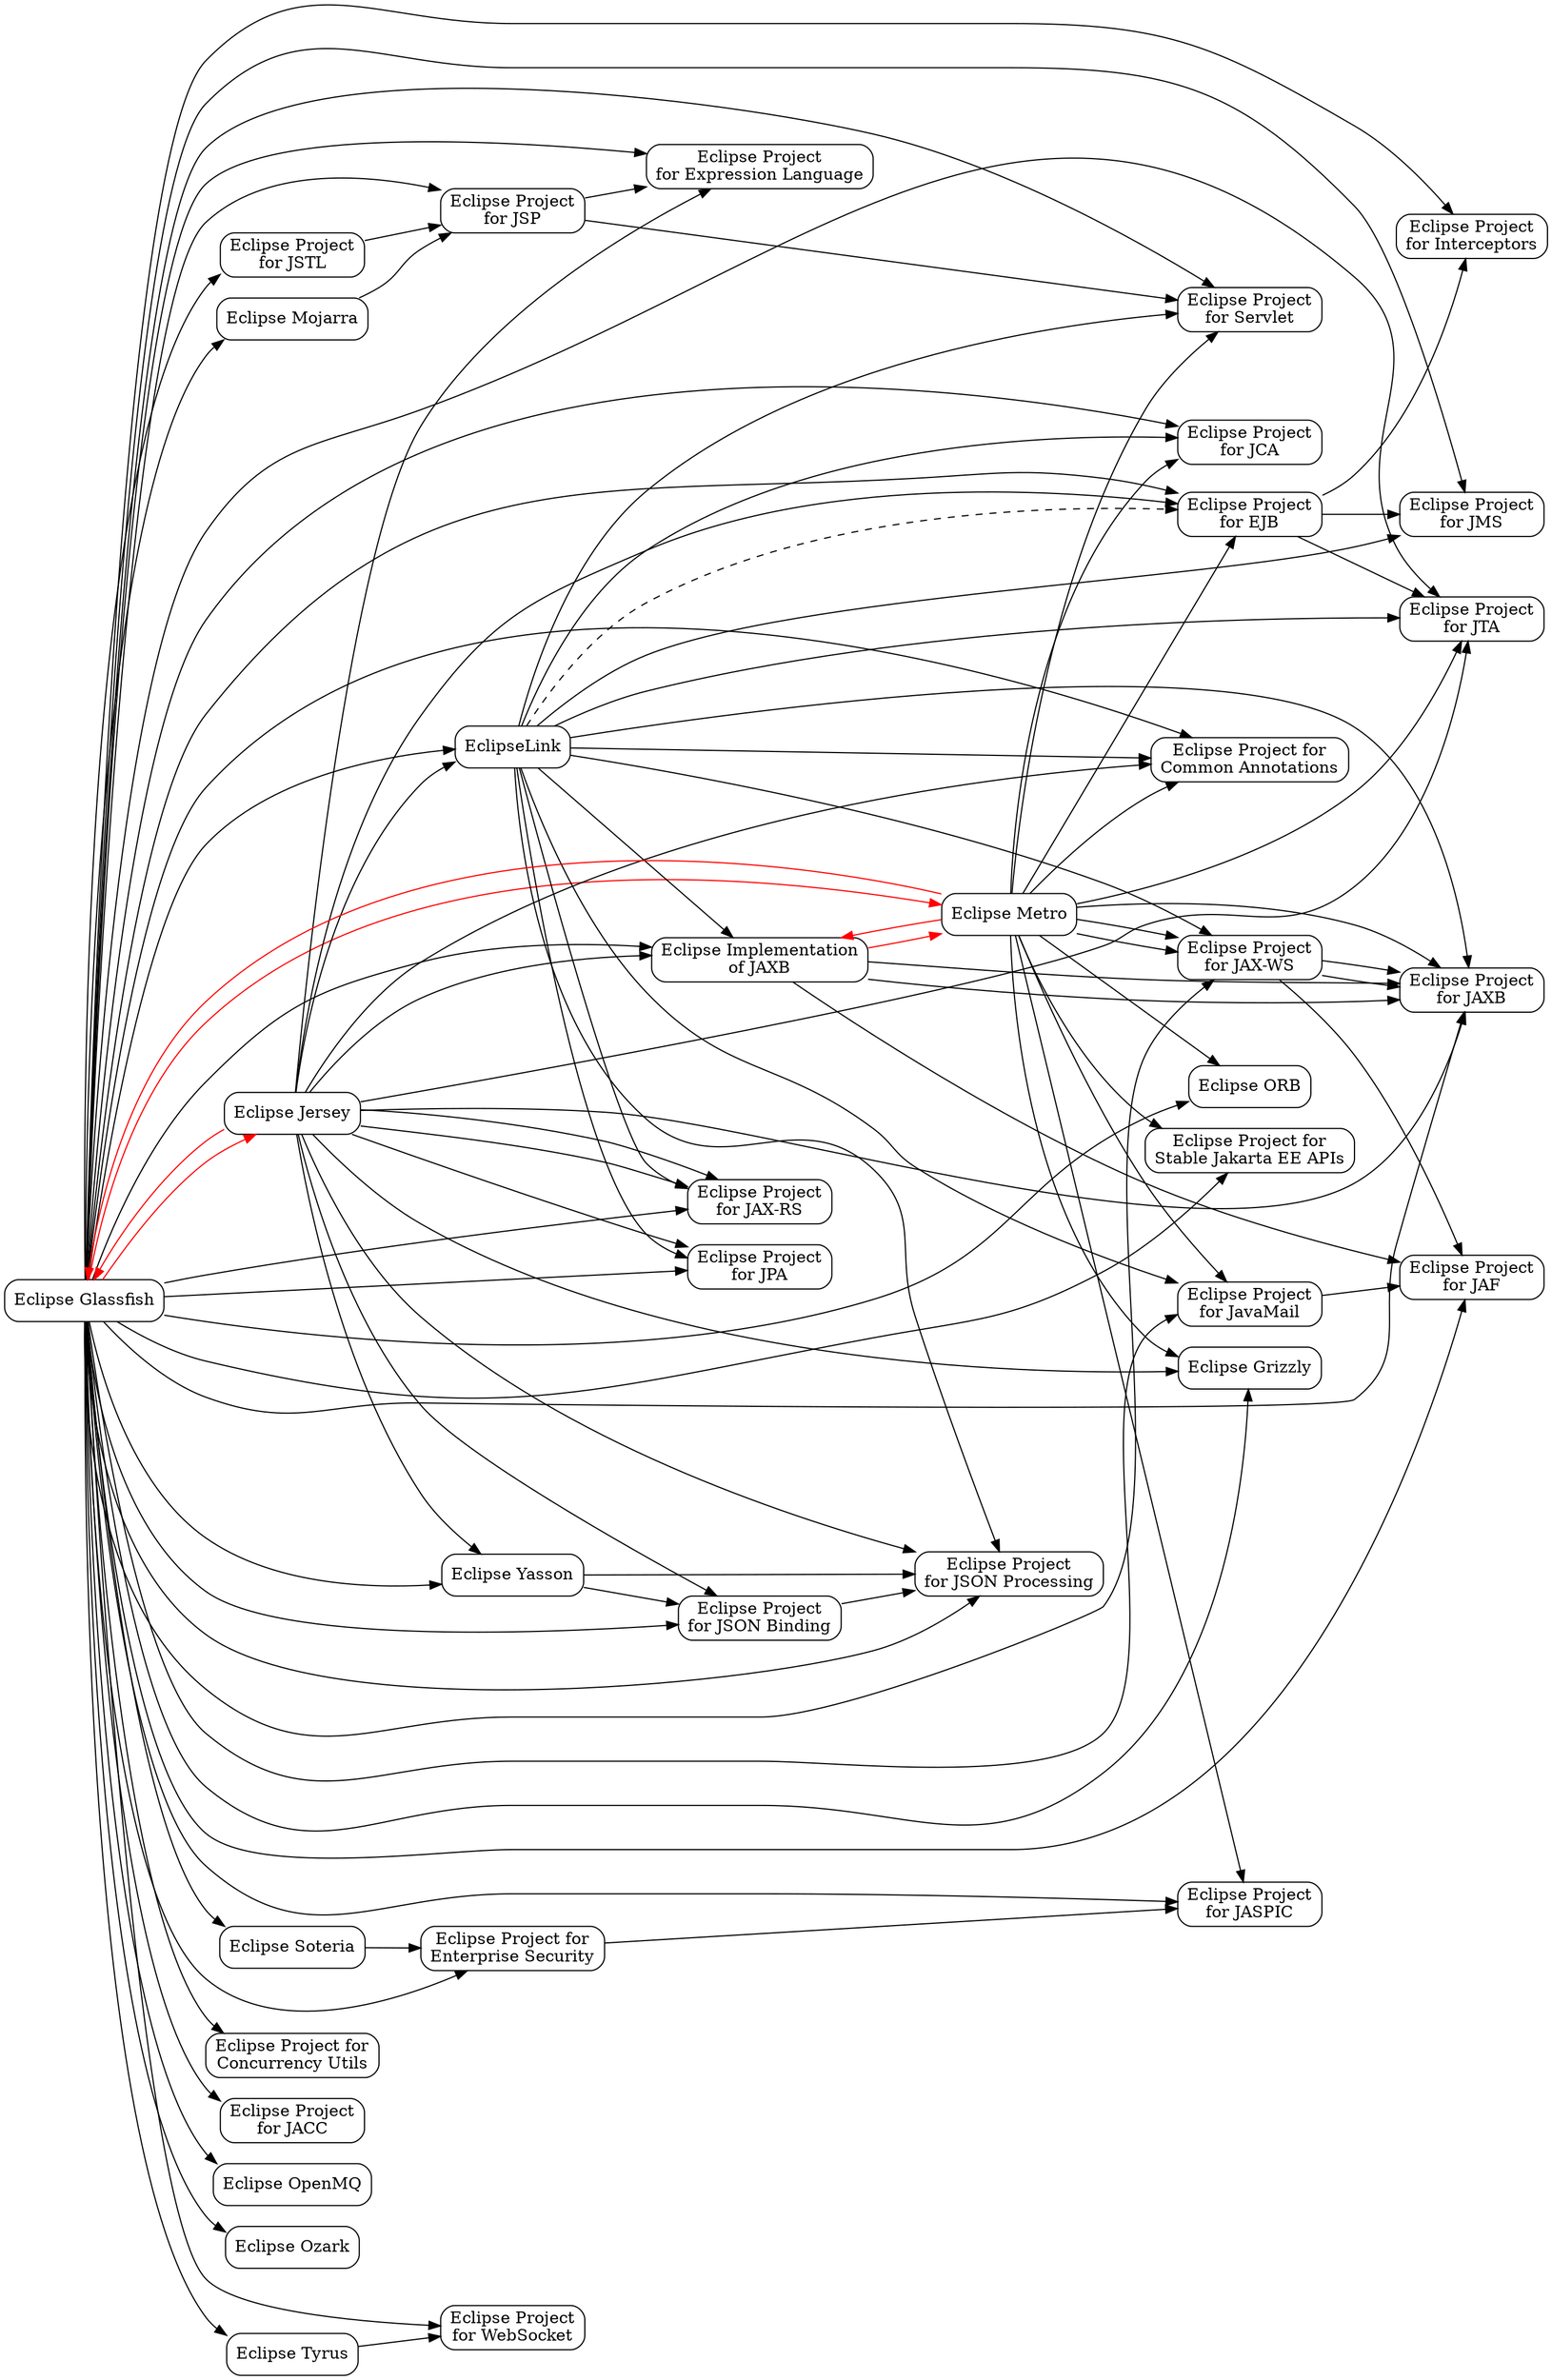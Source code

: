 /********************************************************************************
 * Copyright (c) 2018 Contributors to the Eclipse Foundation
 * 
 * See the NOTICE file(s) distributed with this work for additional
 * information regarding copyright ownership.
 * 
 * This program and the accompanying materials are made available under the
 * terms of the Eclipse Distribution License v. 1.0 which is available at
 * http://www.eclipse.org/org/documents/edl-v10.php.
 * 
 * SPDX-License-Identifier: BSD-3-Clause
 ********************************************************************************/

// This file defines a graph of the relationship between the
// EE4J Projects that make up Jakarta EE.
//
// Render using Graphviz.
// e.g. 
// > dot dependencies.dot -Tsvg > dependencies.svg
//

digraph G {
	rankdir=LR;
	rank=same;

	// Eclipse project nodes
	// Projects that provide definitions or implementations of the
	// specifications go here. All nodes that represent
	// projects are prefixed with "project_"
	
	node[ shape=box, style="rounded" ]
	project_glassfish[ label="Eclipse Glassfish", URL="https://projects.eclipse.org/projects/ee4j.glassfish" ];
	project_ca[ label="Eclipse Project for\nCommon Annotations", URL="https://projects.eclipse.org/projects/ee4j.ca" ];
	project_cu[ label="Eclipse Project for\nConcurrency Utils", URL="https://projects.eclipse.org/projects/ee4j.cu" ];
	project_eclipselink[ label="EclipseLink", URL="https://projects.eclipse.org/projects/ee4j.eclipselink" ];
	project_ejb[ label="Eclipse Project\nfor EJB", URL="https://projects.eclipse.org/proposals/eclipse-project-ejb" ];
	project_el[ label="Eclipse Project\nfor Expression Language", URL="https://projects.eclipse.org/projects/ee4j.el" ];
	project_es[ label="Eclipse Project for\nEnterprise Security", URL="https://projects.eclipse.org/projects/ee4j.es/" ];
	project_grizzly[ label="Eclipse Grizzly", URL="https://projects.eclipse.org/projects/ee4j.grizzly" ];
	project_interceptors[ label="Eclipse Project\nfor Interceptors", URL="https://projects.eclipse.org/proposals/eclipse-project-interceptors" ];
	project_jacc[label="Eclipse Project\nfor JACC", URL="https://projects.eclipse.org/projects/ee4j.jacc" ];
	project_jaf[ label="Eclipse Project\nfor JAF", URL="https://projects.eclipse.org/proposals/eclipse-project-jaf" ];
	project_javamail[ label="Eclipse Project\nfor JavaMail", URL="https://projects.eclipse.org/projects/ee4j.javamail" ];
	project_jaspic[label="Eclipse Project\nfor JASPIC", URL="https://projects.eclipse.org/projects/ee4j.jaspic" ]; 
	project_jaxb[ label="Eclipse Project\nfor JAXB", URL="https://projects.eclipse.org/proposals/eclipse-project-jaxb" ];
	project_jaxb_impl[ label="Eclipse Implementation\nof JAXB", URL="https://projects.eclipse.org/proposals/eclipse-implementation-jaxb" ];
	project_jaxrs[ label="Eclipse Project\nfor JAX-RS", URL="https://projects.eclipse.org/projects/ee4j.jaxrs" ];
	project_jaxws[ label="Eclipse Project\nfor JAX-WS", URL="https://projects.eclipse.org/proposals/eclipse-project-jax-ws" ];
	project_jca[ label="Eclipse Project\nfor JCA", URL="https://projects.eclipse.org/proposals/eclipse-project-jca" ];
	project_jersey[ label="Eclipse Jersey", URL="https://projects.eclipse.org/projects/ee4j.jersey" ];
	project_jms[ label="Eclipse Project\nfor JMS", URL="https://projects.eclipse.org/projects/ee4j.jms" ];
	project_jpa[ label="Eclipse Project\nfor JPA", URL="https://projects.eclipse.org/projects/ee4j.jpa" ]
	project_jsonp[ label="Eclipse Project\nfor JSON Processing", URL="https://projects.eclipse.org/projects/ee4j.jsonp" ];
	project_jsonb[ label="Eclipse Project\nfor JSON Binding", URL="https://projects.eclipse.org/projects/ee4j.jsonb" ];
	project_yasson[ label="Eclipse Yasson", URL="https://projects.eclipse.org/projects/ee4j.yasson" ];
	project_jsp[ label="Eclipse Project\nfor JSP", URL="https://projects.eclipse.org/projects/ee4j.jsp" ];
	project_jstl[ label="Eclipse Project\nfor JSTL", URL="https://projects.eclipse.org/projects/ee4j.jstl"  ];
	project_jta[ label="Eclipse Project\nfor JTA", URL="https://projects.eclipse.org/projects/ee4j.jta" ];
	project_metro[ label="Eclipse Metro", URL="https://projects.eclipse.org/proposals/eclipse-metro" ];
	project_mojarra[ label="Eclipse Mojarra", URL="https://projects.eclipse.org/projects/ee4j.mojarra" ];
	project_openmq[ label="Eclipse OpenMQ", URL="https://projects.eclipse.org/projects/ee4j.openmq" ];
	project_orb[ label="Eclipse ORB" ];
	project_ozark[ label="Eclipse Ozark" ];	
	project_soteria[ label="Eclipse Soteria", URL="https://projects.eclipse.org/projects/ee4j.soteria" ];
	project_stable[ label="Eclipse Project for\nStable Jakarta EE APIs", URL="https://projects.eclipse.org/projects/ee4j.jakartaee-stable" ];
	project_servlet[ label="Eclipse Project\nfor Servlet", URL="https://projects.eclipse.org/projects/ee4j.servlet" ];
	project_tyrus[ label="Eclipse Tyrus", URL="https://projects.eclipse.org/projects/ee4j.tyrus" ];
	project_websocket[ label="Eclipse Project\nfor WebSocket", URL="https://projects.eclipse.org/projects/ee4j.websocket" ];

	// Compile time sependencies between projects.
	// e.g. EJB requires Interceptors, JTA, ...
	edge[ style="solid" ];

	project_mojarra -> project_jsp;
	project_jstl -> project_jsp;
	project_jsp -> project_servlet;
	project_jsp -> project_el;
	project_javamail -> project_jaf;
	project_jaxb_impl -> project_jaxb;
	project_jaxws -> project_jaf;
	project_jaxws -> project_jaxb;
	project_metro -> project_jaxws;
	project_metro -> project_jaxb;
	project_es -> project_jaspic;
	project_jsonb -> project_jsonp;
	project_yasson -> project_jsonb;
	project_yasson -> project_jsonp;
	project_tyrus -> project_websocket;
	project_jersey -> project_jaxrs;
	project_soteria -> project_es;

	// GlassFish
	project_glassfish -> project_ca;
	project_glassfish -> project_cu;
	project_glassfish -> project_eclipselink;
	project_glassfish -> project_ejb;
	project_glassfish -> project_el;
	project_glassfish -> project_es;
	project_glassfish -> project_grizzly;
	project_glassfish -> project_interceptors;
	project_glassfish -> project_jacc;
	project_glassfish -> project_jaf;
	project_glassfish -> project_javamail;
	project_glassfish -> project_jaspic;
	project_glassfish -> project_jaxb;
	project_glassfish -> project_jaxb_impl;
	project_glassfish -> project_jaxrs;
	project_glassfish -> project_jaxws;
	project_glassfish -> project_jca;
	project_glassfish -> project_jersey [color=red]; // CIRCULAR DEPENDENCY!!!
	project_glassfish -> project_jms;
	project_glassfish -> project_jpa;
	project_glassfish -> project_jsonp;
	project_glassfish -> project_jsonb;
	project_glassfish -> project_yasson;
	project_glassfish -> project_jsp;
	project_glassfish -> project_jstl;
	project_glassfish -> project_jta;
	project_glassfish -> project_metro [color=red]; // CIRCULAR DEPENDENCY!!!
	project_glassfish -> project_mojarra;
	project_glassfish -> project_openmq;
	project_glassfish -> project_orb;
	project_glassfish -> project_ozark;
	project_glassfish -> project_soteria;
	project_glassfish -> project_stable;
	project_glassfish -> project_servlet;
	project_glassfish -> project_tyrus;
	project_glassfish -> project_websocket;	
	
	// EJB
	project_ejb -> project_interceptors;
	project_ejb -> project_jta;
	project_ejb -> project_jms;
	
	// EclipseLink
	project_eclipselink -> project_jpa;
	project_eclipselink -> project_jaxrs;
	project_eclipselink -> project_jaxws;
	project_eclipselink -> project_ca;
	project_eclipselink -> project_jaxb;
	project_eclipselink -> project_jaxb_impl;
	project_eclipselink -> project_jsonp;
	project_eclipselink -> project_jta;
	project_eclipselink -> project_servlet;
	project_eclipselink -> project_jca;
	project_eclipselink -> project_jms;
	project_eclipselink -> project_javamail;

	// JAXRS 
	// no dependencies

	// Jersey
	project_jersey -> project_jaxrs;
	project_jersey -> project_ca;
	project_jersey -> project_jta;
	project_jersey -> project_glassfish [color=red]; // CIRCULAR DEPENDENCY: hk2*, org.glassfish.main.ejb.ejb-container, org.glassfish.main.common.container-common, org.glassfish.web.javax.el
	project_jersey -> project_grizzly;
	project_jersey -> project_jaxb;
	project_jersey -> project_jaxb_impl;
	project_jersey -> project_eclipselink; // Moxy
	project_jersey -> project_jpa;
	project_jersey -> project_ejb;
	project_jersey -> project_el;
	project_jersey -> project_jsonp;
	project_jersey -> project_jsonb;
	project_jersey -> project_yasson;

	// JAXB 
	// no dependencies

	// JAXB implementation
	project_jaxb_impl -> project_jaxb;
	project_jaxb_impl -> project_metro  [color=red]; // CIRCULAR DEPENDENCY: metro-stax-ex
	project_jaxb_impl -> project_jaf;

	// JAX-WS
	project_jaxws -> project_jaxb; 

	// Metro
	//	External: com.sun.xml.registry:jaxr-impl, net.java.dev.stax-utils:stax-utils
	project_metro -> project_jaxb_impl [color=red]; // CIRCULAR DEPENDENCY: metro-stax-ex
	project_metro -> project_jaxws;
	project_metro -> project_stable; // jax-rpc, javax.xml.registry:javax.xml.registry-api
	project_metro -> project_grizzly; // com.sun.grizzly:grizzly-framework-http
	project_metro -> project_ca;
	project_metro -> project_javamail;
	project_metro -> project_jca;
	project_metro -> project_jaspic; // javax.security.auth.message:javax.security.auth.message-api
	project_metro -> project_servlet;
	project_metro -> project_jta;
	project_metro -> project_glassfish [color=red]; // CIRCULAR DEPENDENCY: org.glassfish.ha:ha-api + several other
	project_metro -> project_ejb;
	project_metro -> project_orb; // org.glassfish.gmbal:gmbal, org.glassfish.external:management-api

	// Tests dependencies
	edge[ style="dashed" ];
	project_eclipselink -> project_ejb;				
}